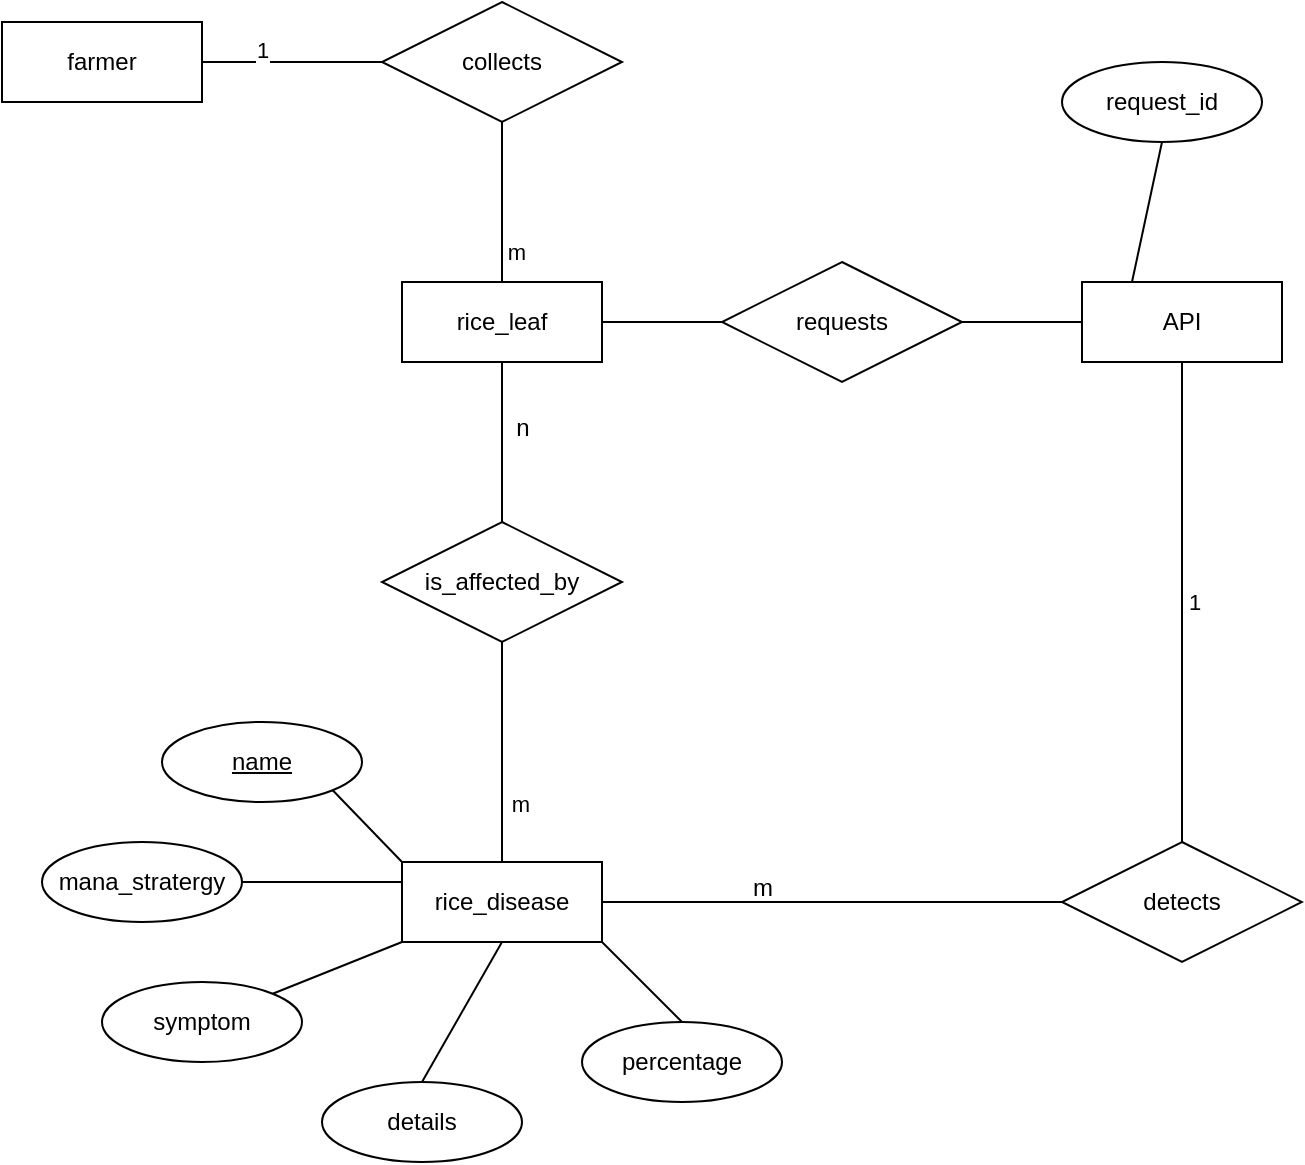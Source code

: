 <mxfile version="24.0.7" type="github">
  <diagram name="Page-1" id="-Hs1bjtbzF-FlSKMsFzw">
    <mxGraphModel dx="1196" dy="535" grid="1" gridSize="10" guides="1" tooltips="1" connect="1" arrows="1" fold="1" page="1" pageScale="1" pageWidth="850" pageHeight="1100" math="0" shadow="0">
      <root>
        <mxCell id="0" />
        <mxCell id="1" parent="0" />
        <mxCell id="f3iYBHAqtihuNaz0V7mo-2" value="farmer" style="whiteSpace=wrap;html=1;align=center;" parent="1" vertex="1">
          <mxGeometry x="80" y="150" width="100" height="40" as="geometry" />
        </mxCell>
        <mxCell id="f3iYBHAqtihuNaz0V7mo-3" value="rice_leaf" style="whiteSpace=wrap;html=1;align=center;" parent="1" vertex="1">
          <mxGeometry x="280" y="280" width="100" height="40" as="geometry" />
        </mxCell>
        <mxCell id="f3iYBHAqtihuNaz0V7mo-4" value="API" style="whiteSpace=wrap;html=1;align=center;" parent="1" vertex="1">
          <mxGeometry x="620" y="280" width="100" height="40" as="geometry" />
        </mxCell>
        <mxCell id="f3iYBHAqtihuNaz0V7mo-5" value="rice_disease" style="whiteSpace=wrap;html=1;align=center;" parent="1" vertex="1">
          <mxGeometry x="280" y="570" width="100" height="40" as="geometry" />
        </mxCell>
        <mxCell id="f3iYBHAqtihuNaz0V7mo-6" value="is_affected_by" style="shape=rhombus;perimeter=rhombusPerimeter;whiteSpace=wrap;html=1;align=center;" parent="1" vertex="1">
          <mxGeometry x="270" y="400" width="120" height="60" as="geometry" />
        </mxCell>
        <mxCell id="f3iYBHAqtihuNaz0V7mo-7" value="collects" style="shape=rhombus;perimeter=rhombusPerimeter;whiteSpace=wrap;html=1;align=center;" parent="1" vertex="1">
          <mxGeometry x="270" y="140" width="120" height="60" as="geometry" />
        </mxCell>
        <mxCell id="f3iYBHAqtihuNaz0V7mo-8" value="requests" style="shape=rhombus;perimeter=rhombusPerimeter;whiteSpace=wrap;html=1;align=center;" parent="1" vertex="1">
          <mxGeometry x="440" y="270" width="120" height="60" as="geometry" />
        </mxCell>
        <mxCell id="f3iYBHAqtihuNaz0V7mo-9" value="detects" style="shape=rhombus;perimeter=rhombusPerimeter;whiteSpace=wrap;html=1;align=center;" parent="1" vertex="1">
          <mxGeometry x="610" y="560" width="120" height="60" as="geometry" />
        </mxCell>
        <mxCell id="f3iYBHAqtihuNaz0V7mo-10" value="" style="endArrow=none;html=1;rounded=0;entryX=0.5;entryY=1;entryDx=0;entryDy=0;exitX=0.5;exitY=0;exitDx=0;exitDy=0;" parent="1" source="f3iYBHAqtihuNaz0V7mo-3" target="f3iYBHAqtihuNaz0V7mo-7" edge="1">
          <mxGeometry relative="1" as="geometry">
            <mxPoint x="210" y="240" as="sourcePoint" />
            <mxPoint x="370" y="240" as="targetPoint" />
          </mxGeometry>
        </mxCell>
        <mxCell id="8oegXgQ-14NotW5eiYo2-18" value="m" style="edgeLabel;html=1;align=center;verticalAlign=middle;resizable=0;points=[];" vertex="1" connectable="0" parent="f3iYBHAqtihuNaz0V7mo-10">
          <mxGeometry x="-0.61" y="-7" relative="1" as="geometry">
            <mxPoint as="offset" />
          </mxGeometry>
        </mxCell>
        <mxCell id="f3iYBHAqtihuNaz0V7mo-11" value="" style="endArrow=none;html=1;rounded=0;exitX=1;exitY=0.5;exitDx=0;exitDy=0;entryX=0;entryY=0.5;entryDx=0;entryDy=0;" parent="1" source="f3iYBHAqtihuNaz0V7mo-3" target="f3iYBHAqtihuNaz0V7mo-8" edge="1">
          <mxGeometry relative="1" as="geometry">
            <mxPoint x="350" y="250" as="sourcePoint" />
            <mxPoint x="510" y="250" as="targetPoint" />
          </mxGeometry>
        </mxCell>
        <mxCell id="f3iYBHAqtihuNaz0V7mo-12" value="" style="endArrow=none;html=1;rounded=0;exitX=1;exitY=0.5;exitDx=0;exitDy=0;entryX=0;entryY=0.5;entryDx=0;entryDy=0;" parent="1" source="f3iYBHAqtihuNaz0V7mo-8" target="f3iYBHAqtihuNaz0V7mo-4" edge="1">
          <mxGeometry relative="1" as="geometry">
            <mxPoint x="470" y="250" as="sourcePoint" />
            <mxPoint x="630" y="250" as="targetPoint" />
          </mxGeometry>
        </mxCell>
        <mxCell id="f3iYBHAqtihuNaz0V7mo-13" value="" style="endArrow=none;html=1;rounded=0;exitX=1;exitY=0.5;exitDx=0;exitDy=0;entryX=0;entryY=0.5;entryDx=0;entryDy=0;" parent="1" source="f3iYBHAqtihuNaz0V7mo-2" target="f3iYBHAqtihuNaz0V7mo-7" edge="1">
          <mxGeometry relative="1" as="geometry">
            <mxPoint x="200" y="100" as="sourcePoint" />
            <mxPoint x="360" y="100" as="targetPoint" />
          </mxGeometry>
        </mxCell>
        <mxCell id="8oegXgQ-14NotW5eiYo2-19" value="1" style="edgeLabel;html=1;align=center;verticalAlign=middle;resizable=0;points=[];" vertex="1" connectable="0" parent="f3iYBHAqtihuNaz0V7mo-13">
          <mxGeometry x="-0.342" y="6" relative="1" as="geometry">
            <mxPoint as="offset" />
          </mxGeometry>
        </mxCell>
        <mxCell id="f3iYBHAqtihuNaz0V7mo-14" value="" style="endArrow=none;html=1;rounded=0;entryX=0.5;entryY=1;entryDx=0;entryDy=0;exitX=0.5;exitY=0;exitDx=0;exitDy=0;" parent="1" source="f3iYBHAqtihuNaz0V7mo-6" target="f3iYBHAqtihuNaz0V7mo-3" edge="1">
          <mxGeometry relative="1" as="geometry">
            <mxPoint x="240" y="370" as="sourcePoint" />
            <mxPoint x="400" y="370" as="targetPoint" />
          </mxGeometry>
        </mxCell>
        <mxCell id="f3iYBHAqtihuNaz0V7mo-15" value="" style="endArrow=none;html=1;rounded=0;entryX=0.5;entryY=1;entryDx=0;entryDy=0;exitX=0.5;exitY=0;exitDx=0;exitDy=0;" parent="1" source="f3iYBHAqtihuNaz0V7mo-5" target="f3iYBHAqtihuNaz0V7mo-6" edge="1">
          <mxGeometry relative="1" as="geometry">
            <mxPoint x="230" y="500" as="sourcePoint" />
            <mxPoint x="390" y="500" as="targetPoint" />
          </mxGeometry>
        </mxCell>
        <mxCell id="8oegXgQ-14NotW5eiYo2-23" value="m" style="edgeLabel;html=1;align=center;verticalAlign=middle;resizable=0;points=[];" vertex="1" connectable="0" parent="f3iYBHAqtihuNaz0V7mo-15">
          <mxGeometry x="-0.462" y="-9" relative="1" as="geometry">
            <mxPoint as="offset" />
          </mxGeometry>
        </mxCell>
        <mxCell id="f3iYBHAqtihuNaz0V7mo-16" value="" style="endArrow=none;html=1;rounded=0;exitX=1;exitY=0.5;exitDx=0;exitDy=0;entryX=0;entryY=0.5;entryDx=0;entryDy=0;" parent="1" source="f3iYBHAqtihuNaz0V7mo-5" target="f3iYBHAqtihuNaz0V7mo-9" edge="1">
          <mxGeometry relative="1" as="geometry">
            <mxPoint x="410" y="570" as="sourcePoint" />
            <mxPoint x="570" y="570" as="targetPoint" />
          </mxGeometry>
        </mxCell>
        <mxCell id="f3iYBHAqtihuNaz0V7mo-17" value="" style="endArrow=none;html=1;rounded=0;entryX=0.5;entryY=1;entryDx=0;entryDy=0;exitX=0.5;exitY=0;exitDx=0;exitDy=0;" parent="1" source="f3iYBHAqtihuNaz0V7mo-9" target="f3iYBHAqtihuNaz0V7mo-4" edge="1">
          <mxGeometry relative="1" as="geometry">
            <mxPoint x="560" y="429.5" as="sourcePoint" />
            <mxPoint x="720" y="429.5" as="targetPoint" />
          </mxGeometry>
        </mxCell>
        <mxCell id="8oegXgQ-14NotW5eiYo2-24" value="1" style="edgeLabel;html=1;align=center;verticalAlign=middle;resizable=0;points=[];" vertex="1" connectable="0" parent="f3iYBHAqtihuNaz0V7mo-17">
          <mxGeometry x="0.002" y="-6" relative="1" as="geometry">
            <mxPoint as="offset" />
          </mxGeometry>
        </mxCell>
        <mxCell id="8oegXgQ-14NotW5eiYo2-1" value="request_id" style="ellipse;whiteSpace=wrap;html=1;align=center;" vertex="1" parent="1">
          <mxGeometry x="610" y="170" width="100" height="40" as="geometry" />
        </mxCell>
        <mxCell id="8oegXgQ-14NotW5eiYo2-2" value="mana_stratergy" style="ellipse;whiteSpace=wrap;html=1;align=center;" vertex="1" parent="1">
          <mxGeometry x="100" y="560" width="100" height="40" as="geometry" />
        </mxCell>
        <mxCell id="8oegXgQ-14NotW5eiYo2-3" value="&lt;u&gt;name&lt;/u&gt;" style="ellipse;whiteSpace=wrap;html=1;align=center;" vertex="1" parent="1">
          <mxGeometry x="160" y="500" width="100" height="40" as="geometry" />
        </mxCell>
        <mxCell id="8oegXgQ-14NotW5eiYo2-4" value="symptom" style="ellipse;whiteSpace=wrap;html=1;align=center;" vertex="1" parent="1">
          <mxGeometry x="130" y="630" width="100" height="40" as="geometry" />
        </mxCell>
        <mxCell id="8oegXgQ-14NotW5eiYo2-5" value="details" style="ellipse;whiteSpace=wrap;html=1;align=center;" vertex="1" parent="1">
          <mxGeometry x="240" y="680" width="100" height="40" as="geometry" />
        </mxCell>
        <mxCell id="8oegXgQ-14NotW5eiYo2-6" value="percentage" style="ellipse;whiteSpace=wrap;html=1;align=center;" vertex="1" parent="1">
          <mxGeometry x="370" y="650" width="100" height="40" as="geometry" />
        </mxCell>
        <mxCell id="8oegXgQ-14NotW5eiYo2-12" value="" style="endArrow=none;html=1;rounded=0;exitX=1;exitY=0.5;exitDx=0;exitDy=0;entryX=0;entryY=0.25;entryDx=0;entryDy=0;" edge="1" parent="1" source="8oegXgQ-14NotW5eiYo2-2" target="f3iYBHAqtihuNaz0V7mo-5">
          <mxGeometry width="50" height="50" relative="1" as="geometry">
            <mxPoint x="200" y="620" as="sourcePoint" />
            <mxPoint x="250" y="570" as="targetPoint" />
          </mxGeometry>
        </mxCell>
        <mxCell id="8oegXgQ-14NotW5eiYo2-13" value="" style="endArrow=none;html=1;rounded=0;exitX=1;exitY=0;exitDx=0;exitDy=0;entryX=0;entryY=1;entryDx=0;entryDy=0;" edge="1" parent="1" source="8oegXgQ-14NotW5eiYo2-4" target="f3iYBHAqtihuNaz0V7mo-5">
          <mxGeometry width="50" height="50" relative="1" as="geometry">
            <mxPoint x="260" y="690" as="sourcePoint" />
            <mxPoint x="310" y="640" as="targetPoint" />
          </mxGeometry>
        </mxCell>
        <mxCell id="8oegXgQ-14NotW5eiYo2-14" value="" style="endArrow=none;html=1;rounded=0;exitX=0.5;exitY=0;exitDx=0;exitDy=0;entryX=0.5;entryY=1;entryDx=0;entryDy=0;" edge="1" parent="1" source="8oegXgQ-14NotW5eiYo2-5" target="f3iYBHAqtihuNaz0V7mo-5">
          <mxGeometry width="50" height="50" relative="1" as="geometry">
            <mxPoint x="280" y="670" as="sourcePoint" />
            <mxPoint x="330" y="620" as="targetPoint" />
          </mxGeometry>
        </mxCell>
        <mxCell id="8oegXgQ-14NotW5eiYo2-15" value="" style="endArrow=none;html=1;rounded=0;exitX=1;exitY=1;exitDx=0;exitDy=0;entryX=0.5;entryY=0;entryDx=0;entryDy=0;" edge="1" parent="1" source="f3iYBHAqtihuNaz0V7mo-5" target="8oegXgQ-14NotW5eiYo2-6">
          <mxGeometry width="50" height="50" relative="1" as="geometry">
            <mxPoint x="380" y="660" as="sourcePoint" />
            <mxPoint x="430" y="610" as="targetPoint" />
          </mxGeometry>
        </mxCell>
        <mxCell id="8oegXgQ-14NotW5eiYo2-16" value="" style="endArrow=none;html=1;rounded=0;exitX=1;exitY=1;exitDx=0;exitDy=0;entryX=0;entryY=0;entryDx=0;entryDy=0;" edge="1" parent="1" source="8oegXgQ-14NotW5eiYo2-3" target="f3iYBHAqtihuNaz0V7mo-5">
          <mxGeometry width="50" height="50" relative="1" as="geometry">
            <mxPoint x="260" y="560" as="sourcePoint" />
            <mxPoint x="310" y="510" as="targetPoint" />
          </mxGeometry>
        </mxCell>
        <mxCell id="8oegXgQ-14NotW5eiYo2-17" value="" style="endArrow=none;html=1;rounded=0;exitX=0.25;exitY=0;exitDx=0;exitDy=0;entryX=0.5;entryY=1;entryDx=0;entryDy=0;" edge="1" parent="1" source="f3iYBHAqtihuNaz0V7mo-4" target="8oegXgQ-14NotW5eiYo2-1">
          <mxGeometry width="50" height="50" relative="1" as="geometry">
            <mxPoint x="590" y="240" as="sourcePoint" />
            <mxPoint x="640" y="190" as="targetPoint" />
          </mxGeometry>
        </mxCell>
        <mxCell id="8oegXgQ-14NotW5eiYo2-22" value="n" style="text;html=1;align=center;verticalAlign=middle;resizable=0;points=[];autosize=1;strokeColor=none;fillColor=none;" vertex="1" parent="1">
          <mxGeometry x="325" y="338" width="30" height="30" as="geometry" />
        </mxCell>
        <mxCell id="8oegXgQ-14NotW5eiYo2-25" value="m" style="text;html=1;align=center;verticalAlign=middle;resizable=0;points=[];autosize=1;strokeColor=none;fillColor=none;" vertex="1" parent="1">
          <mxGeometry x="445" y="568" width="30" height="30" as="geometry" />
        </mxCell>
      </root>
    </mxGraphModel>
  </diagram>
</mxfile>

